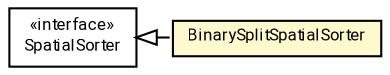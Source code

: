 #!/usr/local/bin/dot
#
# Class diagram 
# Generated by UMLGraph version R5_7_2-60-g0e99a6 (http://www.spinellis.gr/umlgraph/)
#

digraph G {
	graph [fontnames="svg"]
	edge [fontname="Roboto",fontsize=7,labelfontname="Roboto",labelfontsize=7,color="black"];
	node [fontname="Roboto",fontcolor="black",fontsize=8,shape=plaintext,margin=0,width=0,height=0];
	nodesep=0.15;
	ranksep=0.25;
	rankdir=LR;
	// de.lmu.ifi.dbs.elki.math.spacefillingcurves.BinarySplitSpatialSorter
	c1884093 [label=<<table title="de.lmu.ifi.dbs.elki.math.spacefillingcurves.BinarySplitSpatialSorter" border="0" cellborder="1" cellspacing="0" cellpadding="2" bgcolor="lemonChiffon" href="BinarySplitSpatialSorter.html" target="_parent">
		<tr><td><table border="0" cellspacing="0" cellpadding="1">
		<tr><td align="center" balign="center"> <font face="Roboto">BinarySplitSpatialSorter</font> </td></tr>
		</table></td></tr>
		</table>>, URL="BinarySplitSpatialSorter.html"];
	// de.lmu.ifi.dbs.elki.math.spacefillingcurves.SpatialSorter
	c1884096 [label=<<table title="de.lmu.ifi.dbs.elki.math.spacefillingcurves.SpatialSorter" border="0" cellborder="1" cellspacing="0" cellpadding="2" href="SpatialSorter.html" target="_parent">
		<tr><td><table border="0" cellspacing="0" cellpadding="1">
		<tr><td align="center" balign="center"> &#171;interface&#187; </td></tr>
		<tr><td align="center" balign="center"> <font face="Roboto">SpatialSorter</font> </td></tr>
		</table></td></tr>
		</table>>, URL="SpatialSorter.html"];
	// de.lmu.ifi.dbs.elki.math.spacefillingcurves.BinarySplitSpatialSorter implements de.lmu.ifi.dbs.elki.math.spacefillingcurves.SpatialSorter
	c1884096 -> c1884093 [arrowtail=empty,style=dashed,dir=back,weight=9];
}

